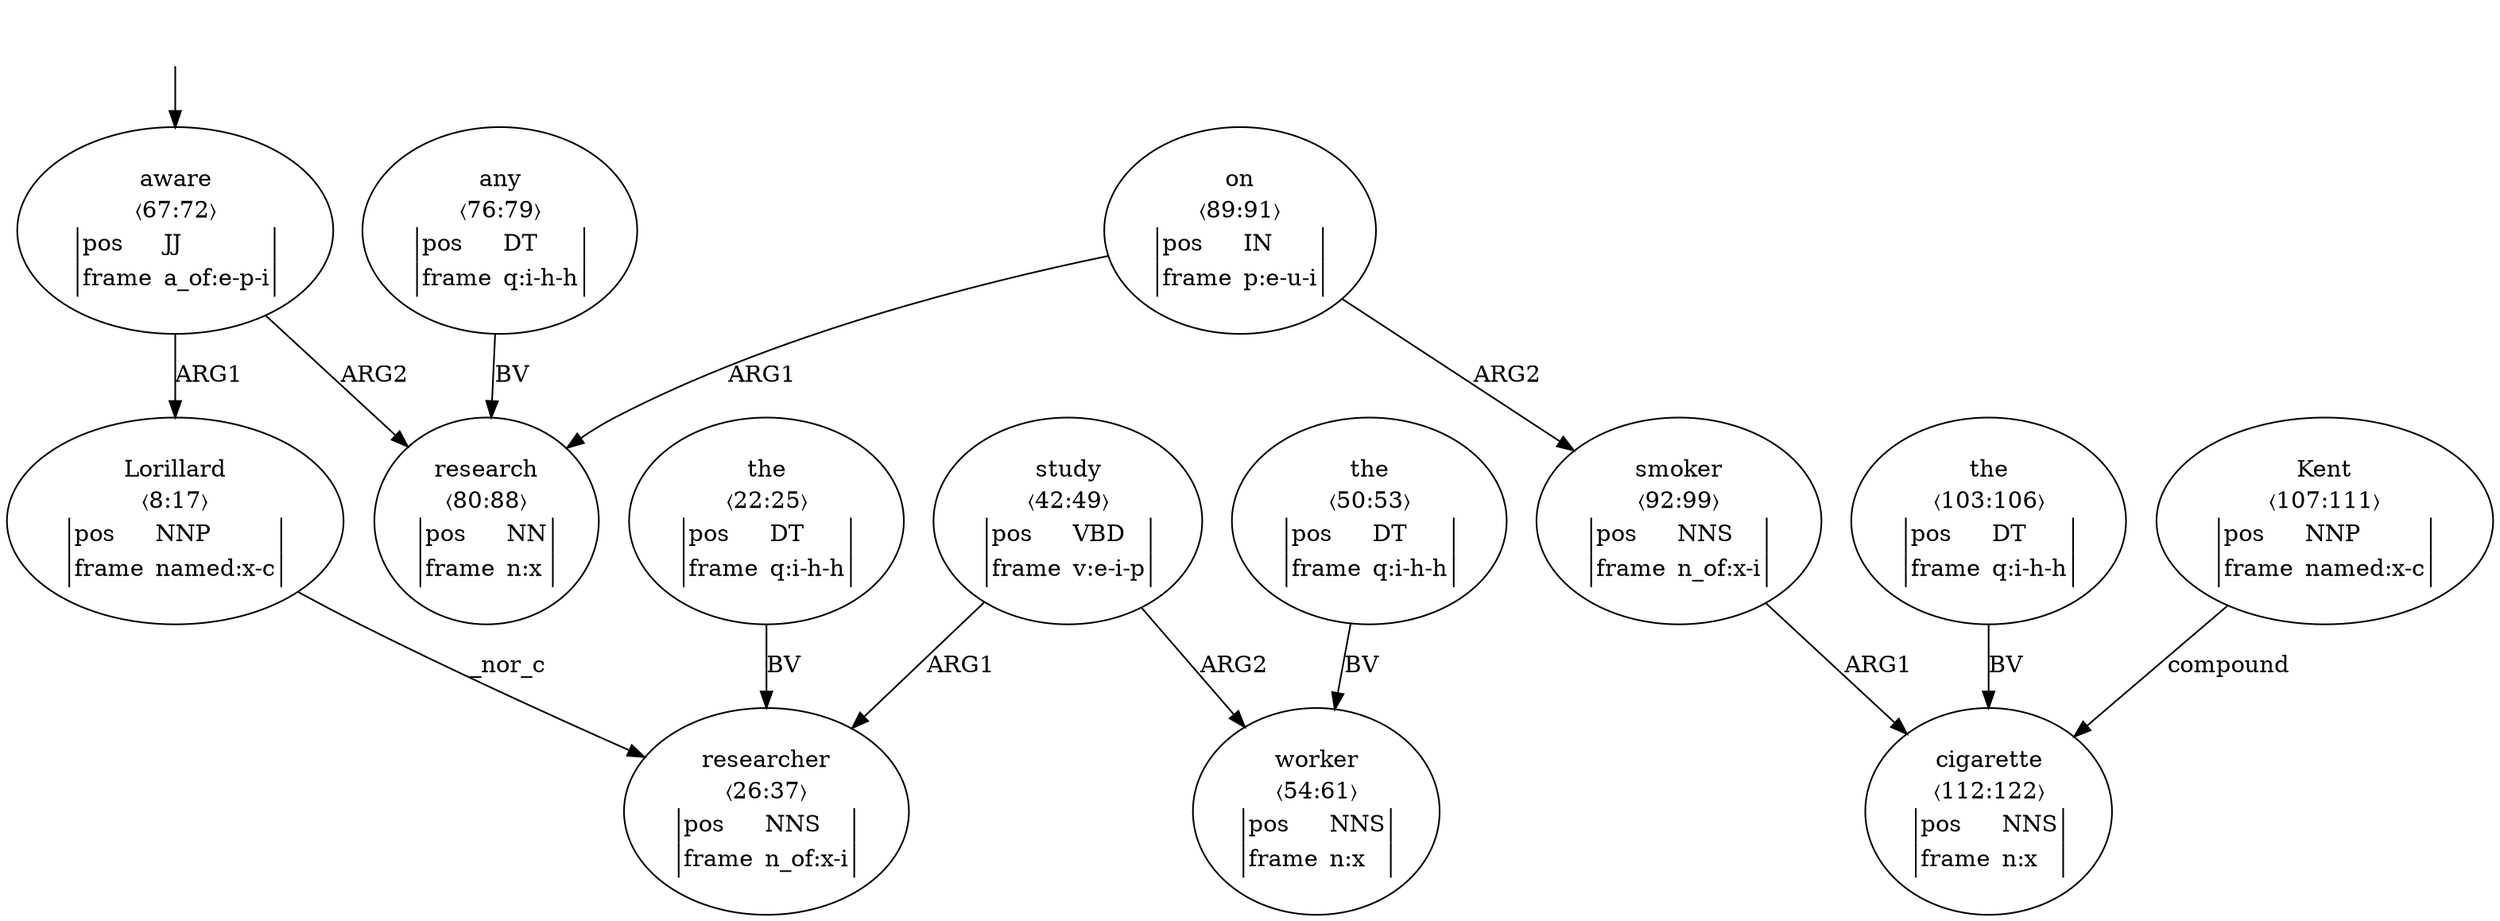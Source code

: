 digraph "20003008" {
  top [ style=invis ];
  top -> 10;
  1 [ label=<<table align="center" border="0" cellspacing="0"><tr><td colspan="2">Lorillard</td></tr><tr><td colspan="2">〈8:17〉</td></tr><tr><td sides="l" border="1" align="left">pos</td><td sides="r" border="1" align="left">NNP</td></tr><tr><td sides="l" border="1" align="left">frame</td><td sides="r" border="1" align="left">named:x-c</td></tr></table>> ];
  3 [ label=<<table align="center" border="0" cellspacing="0"><tr><td colspan="2">the</td></tr><tr><td colspan="2">〈22:25〉</td></tr><tr><td sides="l" border="1" align="left">pos</td><td sides="r" border="1" align="left">DT</td></tr><tr><td sides="l" border="1" align="left">frame</td><td sides="r" border="1" align="left">q:i-h-h</td></tr></table>> ];
  4 [ label=<<table align="center" border="0" cellspacing="0"><tr><td colspan="2">researcher</td></tr><tr><td colspan="2">〈26:37〉</td></tr><tr><td sides="l" border="1" align="left">pos</td><td sides="r" border="1" align="left">NNS</td></tr><tr><td sides="l" border="1" align="left">frame</td><td sides="r" border="1" align="left">n_of:x-i</td></tr></table>> ];
  6 [ label=<<table align="center" border="0" cellspacing="0"><tr><td colspan="2">study</td></tr><tr><td colspan="2">〈42:49〉</td></tr><tr><td sides="l" border="1" align="left">pos</td><td sides="r" border="1" align="left">VBD</td></tr><tr><td sides="l" border="1" align="left">frame</td><td sides="r" border="1" align="left">v:e-i-p</td></tr></table>> ];
  7 [ label=<<table align="center" border="0" cellspacing="0"><tr><td colspan="2">the</td></tr><tr><td colspan="2">〈50:53〉</td></tr><tr><td sides="l" border="1" align="left">pos</td><td sides="r" border="1" align="left">DT</td></tr><tr><td sides="l" border="1" align="left">frame</td><td sides="r" border="1" align="left">q:i-h-h</td></tr></table>> ];
  8 [ label=<<table align="center" border="0" cellspacing="0"><tr><td colspan="2">worker</td></tr><tr><td colspan="2">〈54:61〉</td></tr><tr><td sides="l" border="1" align="left">pos</td><td sides="r" border="1" align="left">NNS</td></tr><tr><td sides="l" border="1" align="left">frame</td><td sides="r" border="1" align="left">n:x</td></tr></table>> ];
  10 [ label=<<table align="center" border="0" cellspacing="0"><tr><td colspan="2">aware</td></tr><tr><td colspan="2">〈67:72〉</td></tr><tr><td sides="l" border="1" align="left">pos</td><td sides="r" border="1" align="left">JJ</td></tr><tr><td sides="l" border="1" align="left">frame</td><td sides="r" border="1" align="left">a_of:e-p-i</td></tr></table>> ];
  12 [ label=<<table align="center" border="0" cellspacing="0"><tr><td colspan="2">any</td></tr><tr><td colspan="2">〈76:79〉</td></tr><tr><td sides="l" border="1" align="left">pos</td><td sides="r" border="1" align="left">DT</td></tr><tr><td sides="l" border="1" align="left">frame</td><td sides="r" border="1" align="left">q:i-h-h</td></tr></table>> ];
  13 [ label=<<table align="center" border="0" cellspacing="0"><tr><td colspan="2">research</td></tr><tr><td colspan="2">〈80:88〉</td></tr><tr><td sides="l" border="1" align="left">pos</td><td sides="r" border="1" align="left">NN</td></tr><tr><td sides="l" border="1" align="left">frame</td><td sides="r" border="1" align="left">n:x</td></tr></table>> ];
  14 [ label=<<table align="center" border="0" cellspacing="0"><tr><td colspan="2">on</td></tr><tr><td colspan="2">〈89:91〉</td></tr><tr><td sides="l" border="1" align="left">pos</td><td sides="r" border="1" align="left">IN</td></tr><tr><td sides="l" border="1" align="left">frame</td><td sides="r" border="1" align="left">p:e-u-i</td></tr></table>> ];
  15 [ label=<<table align="center" border="0" cellspacing="0"><tr><td colspan="2">smoker</td></tr><tr><td colspan="2">〈92:99〉</td></tr><tr><td sides="l" border="1" align="left">pos</td><td sides="r" border="1" align="left">NNS</td></tr><tr><td sides="l" border="1" align="left">frame</td><td sides="r" border="1" align="left">n_of:x-i</td></tr></table>> ];
  17 [ label=<<table align="center" border="0" cellspacing="0"><tr><td colspan="2">the</td></tr><tr><td colspan="2">〈103:106〉</td></tr><tr><td sides="l" border="1" align="left">pos</td><td sides="r" border="1" align="left">DT</td></tr><tr><td sides="l" border="1" align="left">frame</td><td sides="r" border="1" align="left">q:i-h-h</td></tr></table>> ];
  18 [ label=<<table align="center" border="0" cellspacing="0"><tr><td colspan="2">Kent</td></tr><tr><td colspan="2">〈107:111〉</td></tr><tr><td sides="l" border="1" align="left">pos</td><td sides="r" border="1" align="left">NNP</td></tr><tr><td sides="l" border="1" align="left">frame</td><td sides="r" border="1" align="left">named:x-c</td></tr></table>> ];
  19 [ label=<<table align="center" border="0" cellspacing="0"><tr><td colspan="2">cigarette</td></tr><tr><td colspan="2">〈112:122〉</td></tr><tr><td sides="l" border="1" align="left">pos</td><td sides="r" border="1" align="left">NNS</td></tr><tr><td sides="l" border="1" align="left">frame</td><td sides="r" border="1" align="left">n:x</td></tr></table>> ];
  10 -> 1 [ label="ARG1" ];
  6 -> 8 [ label="ARG2" ];
  14 -> 15 [ label="ARG2" ];
  15 -> 19 [ label="ARG1" ];
  1 -> 4 [ label="_nor_c" ];
  10 -> 13 [ label="ARG2" ];
  6 -> 4 [ label="ARG1" ];
  3 -> 4 [ label="BV" ];
  7 -> 8 [ label="BV" ];
  17 -> 19 [ label="BV" ];
  12 -> 13 [ label="BV" ];
  14 -> 13 [ label="ARG1" ];
  18 -> 19 [ label="compound" ];
}

